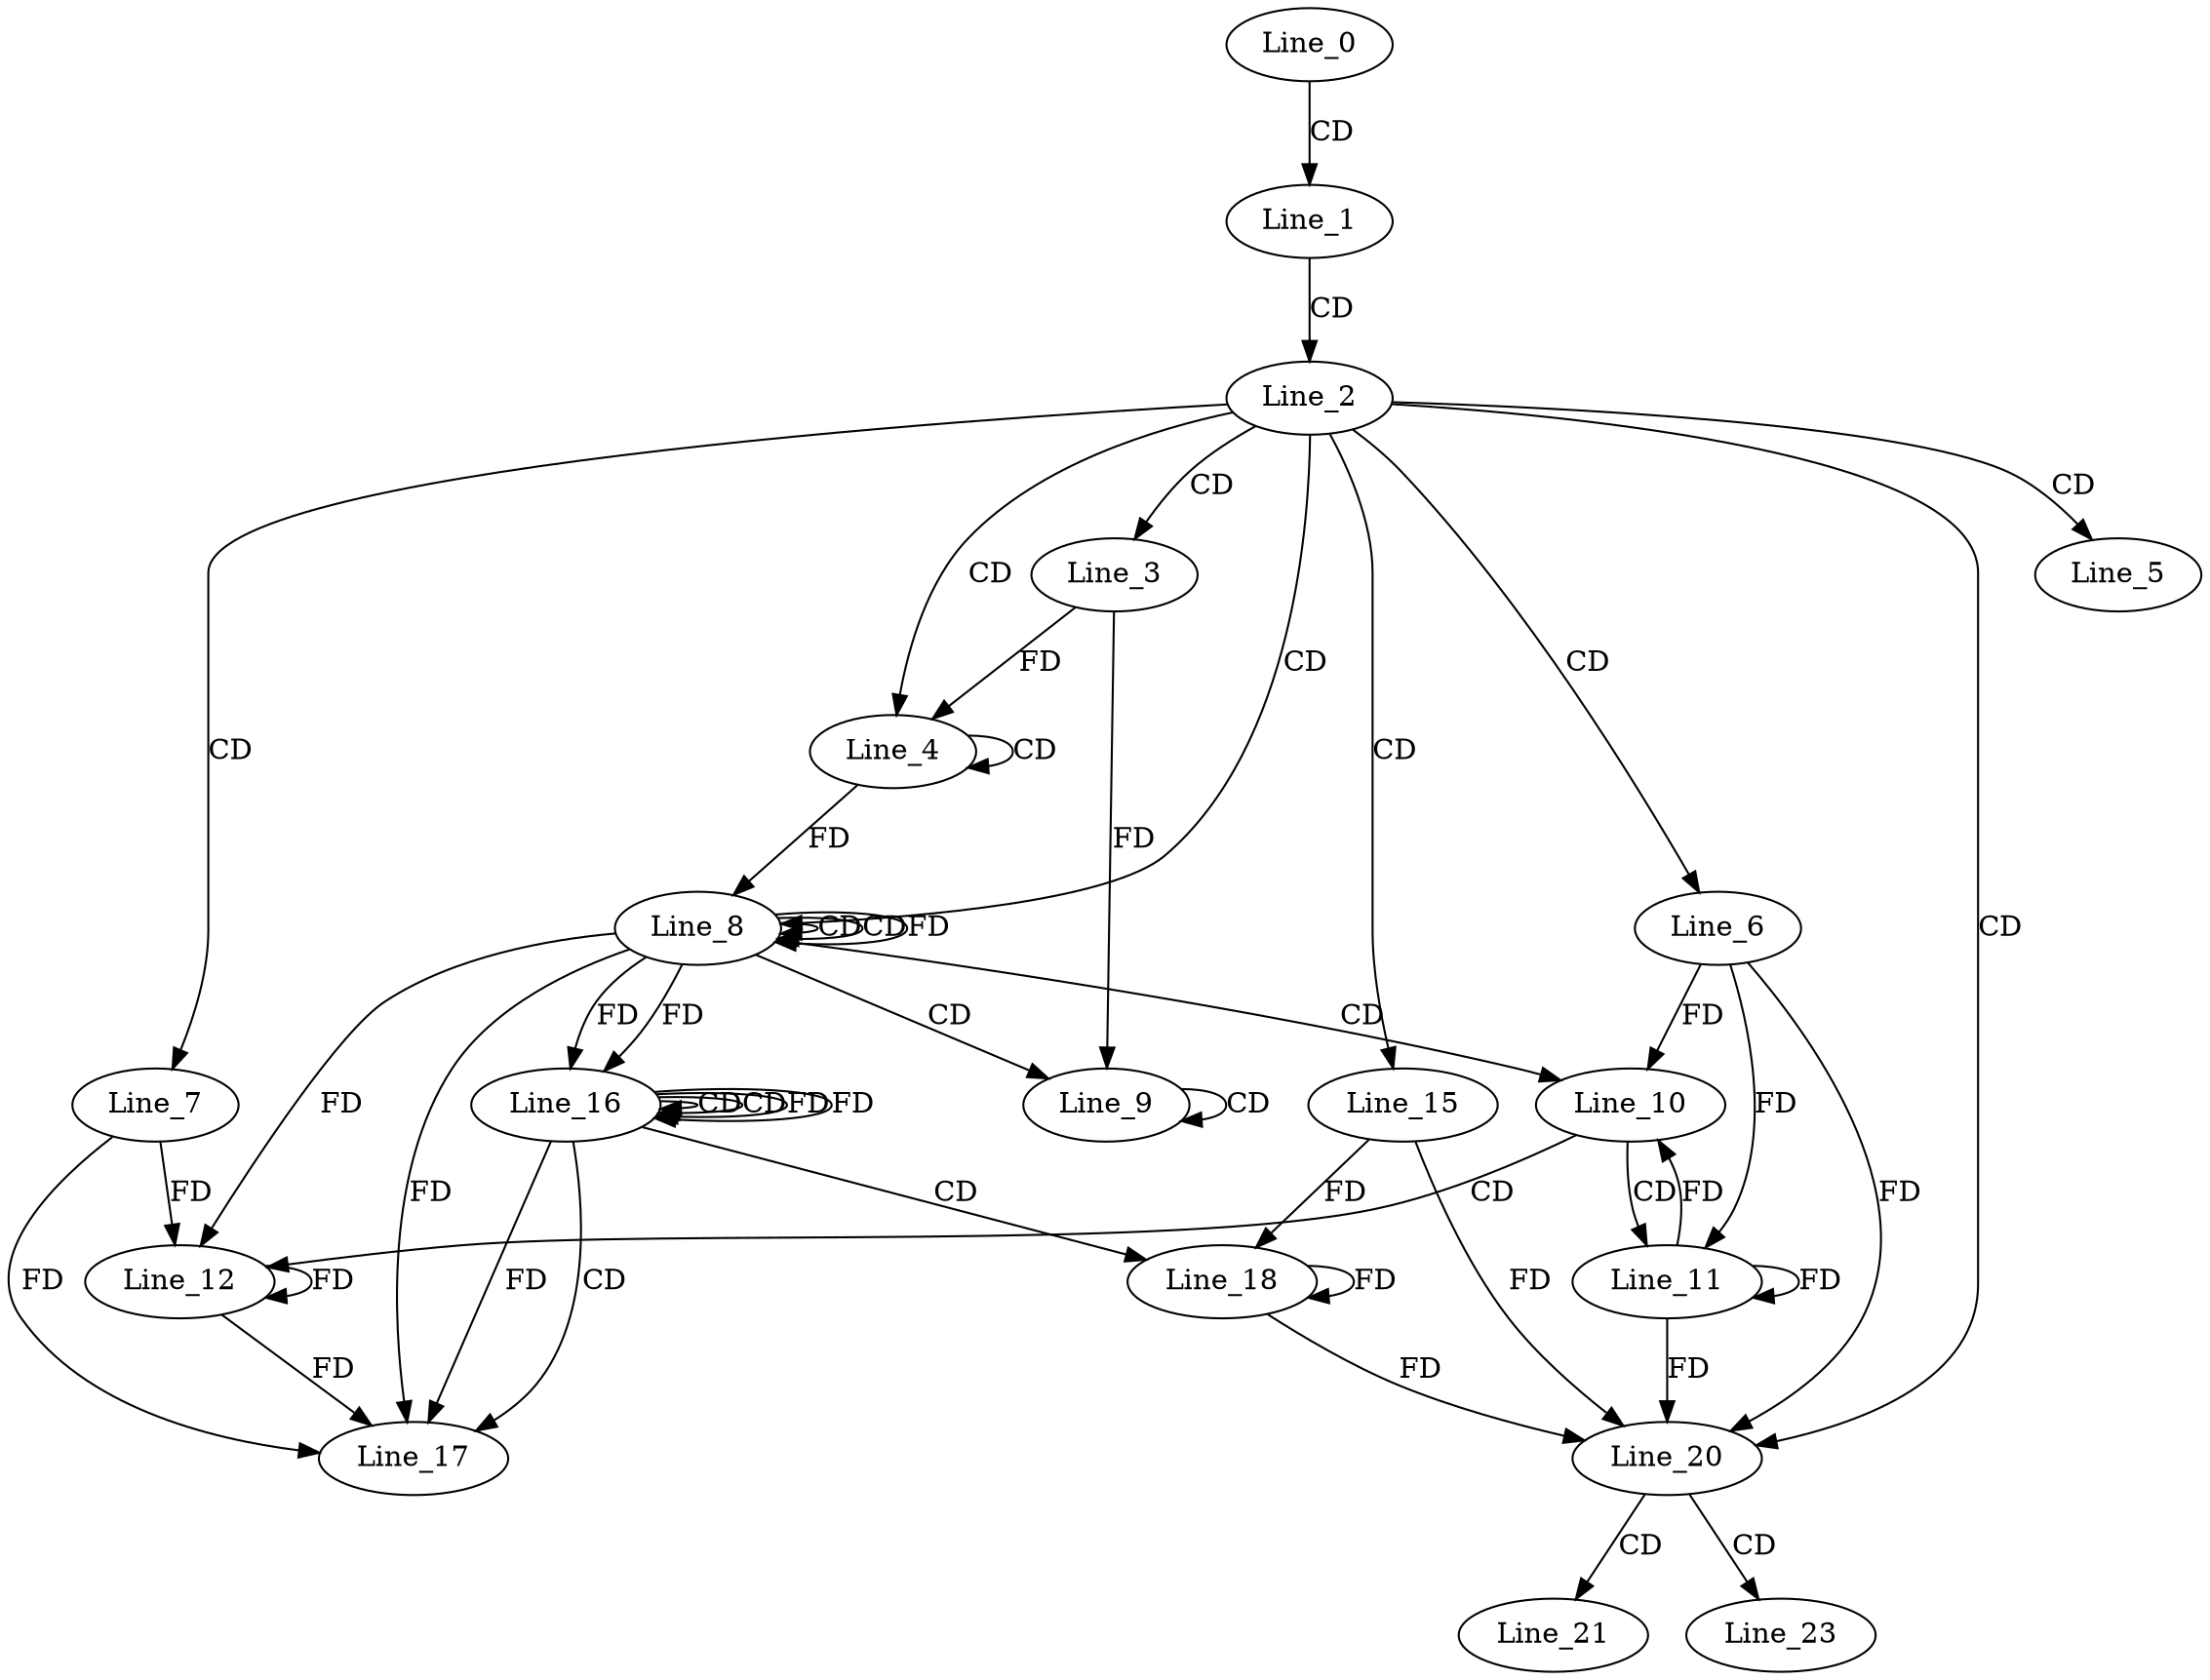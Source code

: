 digraph G {
  Line_0;
  Line_1;
  Line_2;
  Line_3;
  Line_4;
  Line_4;
  Line_5;
  Line_6;
  Line_7;
  Line_8;
  Line_8;
  Line_8;
  Line_9;
  Line_9;
  Line_10;
  Line_11;
  Line_12;
  Line_15;
  Line_16;
  Line_16;
  Line_16;
  Line_17;
  Line_18;
  Line_20;
  Line_21;
  Line_23;
  Line_0 -> Line_1 [ label="CD" ];
  Line_1 -> Line_2 [ label="CD" ];
  Line_2 -> Line_3 [ label="CD" ];
  Line_2 -> Line_4 [ label="CD" ];
  Line_4 -> Line_4 [ label="CD" ];
  Line_3 -> Line_4 [ label="FD" ];
  Line_2 -> Line_5 [ label="CD" ];
  Line_2 -> Line_6 [ label="CD" ];
  Line_2 -> Line_7 [ label="CD" ];
  Line_2 -> Line_8 [ label="CD" ];
  Line_8 -> Line_8 [ label="CD" ];
  Line_4 -> Line_8 [ label="FD" ];
  Line_8 -> Line_8 [ label="CD" ];
  Line_8 -> Line_8 [ label="FD" ];
  Line_8 -> Line_9 [ label="CD" ];
  Line_9 -> Line_9 [ label="CD" ];
  Line_3 -> Line_9 [ label="FD" ];
  Line_8 -> Line_10 [ label="CD" ];
  Line_6 -> Line_10 [ label="FD" ];
  Line_10 -> Line_11 [ label="CD" ];
  Line_11 -> Line_11 [ label="FD" ];
  Line_6 -> Line_11 [ label="FD" ];
  Line_10 -> Line_12 [ label="CD" ];
  Line_12 -> Line_12 [ label="FD" ];
  Line_7 -> Line_12 [ label="FD" ];
  Line_8 -> Line_12 [ label="FD" ];
  Line_2 -> Line_15 [ label="CD" ];
  Line_16 -> Line_16 [ label="CD" ];
  Line_8 -> Line_16 [ label="FD" ];
  Line_16 -> Line_16 [ label="CD" ];
  Line_16 -> Line_16 [ label="FD" ];
  Line_8 -> Line_16 [ label="FD" ];
  Line_16 -> Line_17 [ label="CD" ];
  Line_16 -> Line_17 [ label="FD" ];
  Line_8 -> Line_17 [ label="FD" ];
  Line_12 -> Line_17 [ label="FD" ];
  Line_7 -> Line_17 [ label="FD" ];
  Line_16 -> Line_18 [ label="CD" ];
  Line_18 -> Line_18 [ label="FD" ];
  Line_15 -> Line_18 [ label="FD" ];
  Line_2 -> Line_20 [ label="CD" ];
  Line_18 -> Line_20 [ label="FD" ];
  Line_15 -> Line_20 [ label="FD" ];
  Line_11 -> Line_20 [ label="FD" ];
  Line_6 -> Line_20 [ label="FD" ];
  Line_20 -> Line_21 [ label="CD" ];
  Line_20 -> Line_23 [ label="CD" ];
  Line_11 -> Line_10 [ label="FD" ];
  Line_16 -> Line_16 [ label="FD" ];
}
